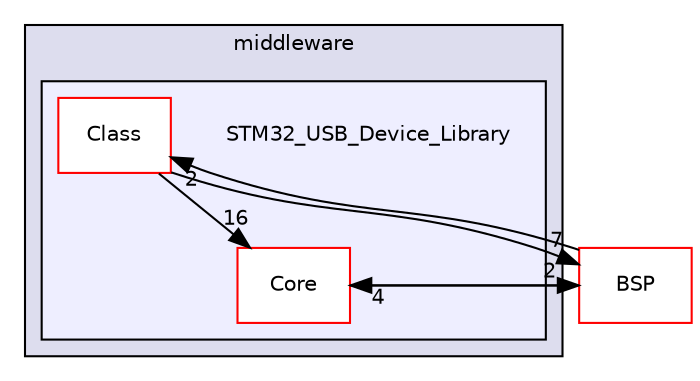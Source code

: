 digraph "/home/developer/mtrain-firmware/external/middleware/STM32_USB_Device_Library" {
  compound=true
  node [ fontsize="10", fontname="Helvetica"];
  edge [ labelfontsize="10", labelfontname="Helvetica"];
  subgraph clusterdir_90f7ee1bf3d9d22e5369ce24d2b55d10 {
    graph [ bgcolor="#ddddee", pencolor="black", label="middleware" fontname="Helvetica", fontsize="10", URL="dir_90f7ee1bf3d9d22e5369ce24d2b55d10.html"]
  subgraph clusterdir_da8cd739d3a8dc42ecb2bee48a61c696 {
    graph [ bgcolor="#eeeeff", pencolor="black", label="" URL="dir_da8cd739d3a8dc42ecb2bee48a61c696.html"];
    dir_da8cd739d3a8dc42ecb2bee48a61c696 [shape=plaintext label="STM32_USB_Device_Library"];
    dir_15392ef346dfcd144f2859cb33b3c01f [shape=box label="Class" color="red" fillcolor="white" style="filled" URL="dir_15392ef346dfcd144f2859cb33b3c01f.html"];
    dir_19e504b8294315d876b43ba053bc3f8f [shape=box label="Core" color="red" fillcolor="white" style="filled" URL="dir_19e504b8294315d876b43ba053bc3f8f.html"];
  }
  }
  dir_350c8a3315b9de76597c9530ef31a96a [shape=box label="BSP" fillcolor="white" style="filled" color="red" URL="dir_350c8a3315b9de76597c9530ef31a96a.html"];
  dir_15392ef346dfcd144f2859cb33b3c01f->dir_19e504b8294315d876b43ba053bc3f8f [headlabel="16", labeldistance=1.5 headhref="dir_000054_000076.html"];
  dir_15392ef346dfcd144f2859cb33b3c01f->dir_350c8a3315b9de76597c9530ef31a96a [headlabel="7", labeldistance=1.5 headhref="dir_000054_000009.html"];
  dir_19e504b8294315d876b43ba053bc3f8f->dir_350c8a3315b9de76597c9530ef31a96a [headlabel="2", labeldistance=1.5 headhref="dir_000076_000009.html"];
  dir_350c8a3315b9de76597c9530ef31a96a->dir_15392ef346dfcd144f2859cb33b3c01f [headlabel="2", labeldistance=1.5 headhref="dir_000009_000054.html"];
  dir_350c8a3315b9de76597c9530ef31a96a->dir_19e504b8294315d876b43ba053bc3f8f [headlabel="4", labeldistance=1.5 headhref="dir_000009_000076.html"];
}
